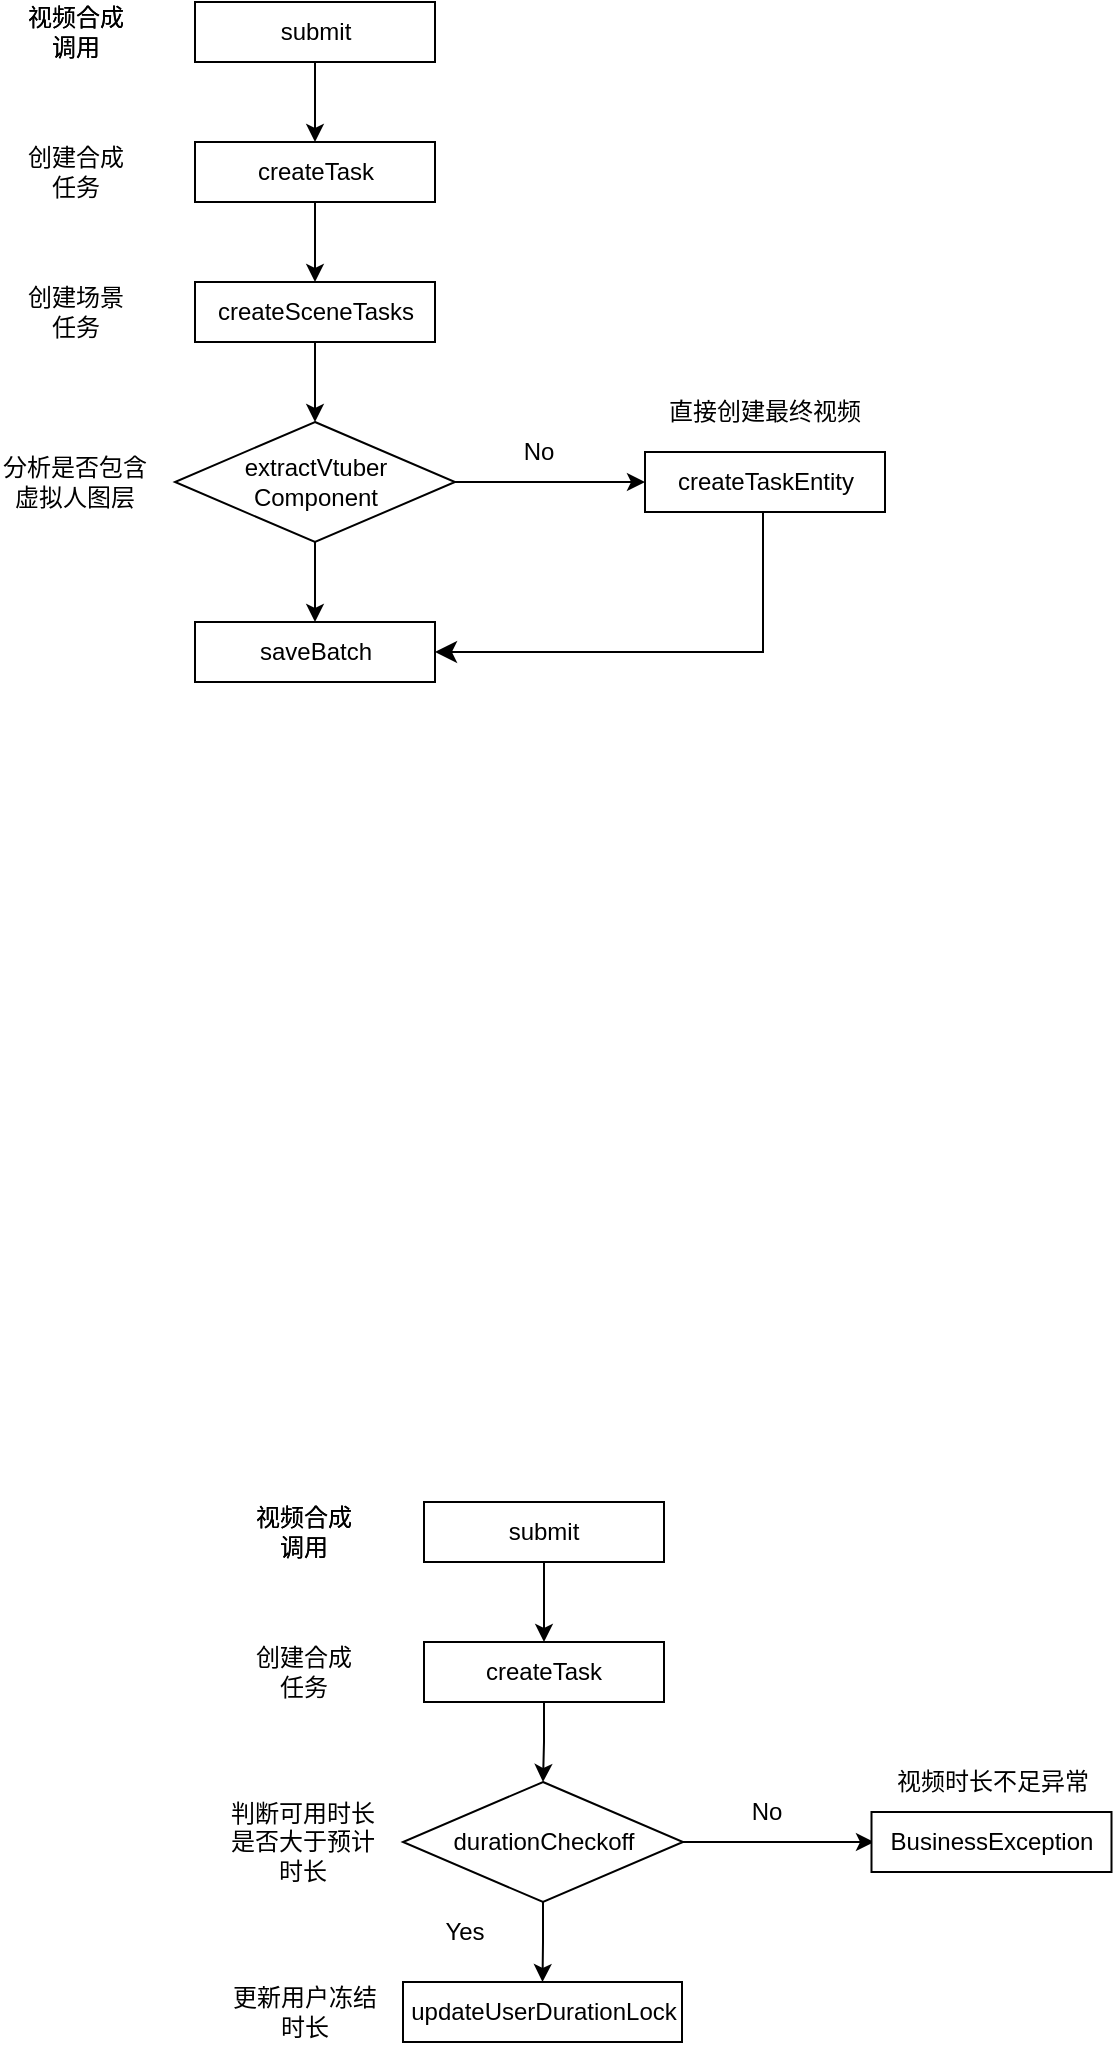 <mxfile version="21.3.3" type="github">
  <diagram name="Page-1" id="2YBvvXClWsGukQMizWep">
    <mxGraphModel dx="1434" dy="764" grid="1" gridSize="10" guides="1" tooltips="1" connect="1" arrows="1" fold="1" page="1" pageScale="1" pageWidth="850" pageHeight="1100" math="0" shadow="0">
      <root>
        <mxCell id="0" />
        <mxCell id="1" parent="0" />
        <mxCell id="4iZGEDI3hYGs3JJvgDZ3-13" value="" style="edgeStyle=orthogonalEdgeStyle;rounded=0;orthogonalLoop=1;jettySize=auto;html=1;" parent="1" source="4iZGEDI3hYGs3JJvgDZ3-11" target="4iZGEDI3hYGs3JJvgDZ3-12" edge="1">
          <mxGeometry relative="1" as="geometry" />
        </mxCell>
        <mxCell id="4iZGEDI3hYGs3JJvgDZ3-11" value="submit" style="rounded=0;whiteSpace=wrap;html=1;" parent="1" vertex="1">
          <mxGeometry x="187.5" y="20" width="120" height="30" as="geometry" />
        </mxCell>
        <mxCell id="4iZGEDI3hYGs3JJvgDZ3-18" value="" style="edgeStyle=orthogonalEdgeStyle;rounded=0;orthogonalLoop=1;jettySize=auto;html=1;" parent="1" source="4iZGEDI3hYGs3JJvgDZ3-12" target="4iZGEDI3hYGs3JJvgDZ3-17" edge="1">
          <mxGeometry relative="1" as="geometry" />
        </mxCell>
        <mxCell id="4iZGEDI3hYGs3JJvgDZ3-12" value="createTask" style="rounded=0;whiteSpace=wrap;html=1;" parent="1" vertex="1">
          <mxGeometry x="187.5" y="90" width="120" height="30" as="geometry" />
        </mxCell>
        <mxCell id="4iZGEDI3hYGs3JJvgDZ3-14" value="视频合成调用" style="text;html=1;strokeColor=none;fillColor=none;align=center;verticalAlign=middle;whiteSpace=wrap;rounded=0;" parent="1" vertex="1">
          <mxGeometry x="97.5" y="20" width="60" height="30" as="geometry" />
        </mxCell>
        <mxCell id="4iZGEDI3hYGs3JJvgDZ3-15" value="视频合成调用" style="text;html=1;strokeColor=none;fillColor=none;align=center;verticalAlign=middle;whiteSpace=wrap;rounded=0;" parent="1" vertex="1">
          <mxGeometry x="97.5" y="20" width="60" height="30" as="geometry" />
        </mxCell>
        <mxCell id="4iZGEDI3hYGs3JJvgDZ3-16" value="创建合成任务" style="text;html=1;strokeColor=none;fillColor=none;align=center;verticalAlign=middle;whiteSpace=wrap;rounded=0;" parent="1" vertex="1">
          <mxGeometry x="97.5" y="90" width="60" height="30" as="geometry" />
        </mxCell>
        <mxCell id="4iZGEDI3hYGs3JJvgDZ3-24" value="" style="edgeStyle=orthogonalEdgeStyle;rounded=0;orthogonalLoop=1;jettySize=auto;html=1;" parent="1" source="4iZGEDI3hYGs3JJvgDZ3-17" target="4iZGEDI3hYGs3JJvgDZ3-23" edge="1">
          <mxGeometry relative="1" as="geometry" />
        </mxCell>
        <mxCell id="4iZGEDI3hYGs3JJvgDZ3-17" value="createSceneTasks" style="rounded=0;whiteSpace=wrap;html=1;" parent="1" vertex="1">
          <mxGeometry x="187.5" y="160" width="120" height="30" as="geometry" />
        </mxCell>
        <mxCell id="4iZGEDI3hYGs3JJvgDZ3-19" value="创建场景任务" style="text;html=1;strokeColor=none;fillColor=none;align=center;verticalAlign=middle;whiteSpace=wrap;rounded=0;" parent="1" vertex="1">
          <mxGeometry x="97.5" y="160" width="60" height="30" as="geometry" />
        </mxCell>
        <mxCell id="4iZGEDI3hYGs3JJvgDZ3-22" value="分析是否包含虚拟人图层" style="text;html=1;strokeColor=none;fillColor=none;align=center;verticalAlign=middle;whiteSpace=wrap;rounded=0;" parent="1" vertex="1">
          <mxGeometry x="90" y="245" width="75" height="30" as="geometry" />
        </mxCell>
        <mxCell id="4iZGEDI3hYGs3JJvgDZ3-26" value="" style="edgeStyle=orthogonalEdgeStyle;rounded=0;orthogonalLoop=1;jettySize=auto;html=1;" parent="1" source="4iZGEDI3hYGs3JJvgDZ3-23" target="4iZGEDI3hYGs3JJvgDZ3-25" edge="1">
          <mxGeometry relative="1" as="geometry" />
        </mxCell>
        <mxCell id="4iZGEDI3hYGs3JJvgDZ3-30" value="" style="edgeStyle=orthogonalEdgeStyle;rounded=0;orthogonalLoop=1;jettySize=auto;html=1;" parent="1" source="4iZGEDI3hYGs3JJvgDZ3-23" target="4iZGEDI3hYGs3JJvgDZ3-29" edge="1">
          <mxGeometry relative="1" as="geometry" />
        </mxCell>
        <mxCell id="4iZGEDI3hYGs3JJvgDZ3-23" value="extractVtuber&lt;br&gt;Component" style="rhombus;whiteSpace=wrap;html=1;" parent="1" vertex="1">
          <mxGeometry x="177.5" y="230" width="140" height="60" as="geometry" />
        </mxCell>
        <mxCell id="4iZGEDI3hYGs3JJvgDZ3-25" value="createTaskEntity" style="whiteSpace=wrap;html=1;" parent="1" vertex="1">
          <mxGeometry x="412.5" y="245" width="120" height="30" as="geometry" />
        </mxCell>
        <mxCell id="4iZGEDI3hYGs3JJvgDZ3-27" value="直接创建最终视频" style="text;html=1;strokeColor=none;fillColor=none;align=center;verticalAlign=middle;whiteSpace=wrap;rounded=0;" parent="1" vertex="1">
          <mxGeometry x="421.25" y="210" width="102.5" height="30" as="geometry" />
        </mxCell>
        <mxCell id="4iZGEDI3hYGs3JJvgDZ3-28" value="No" style="text;html=1;strokeColor=none;fillColor=none;align=center;verticalAlign=middle;whiteSpace=wrap;rounded=0;" parent="1" vertex="1">
          <mxGeometry x="321.5" y="230" width="75" height="30" as="geometry" />
        </mxCell>
        <mxCell id="4iZGEDI3hYGs3JJvgDZ3-29" value="saveBatch" style="whiteSpace=wrap;html=1;" parent="1" vertex="1">
          <mxGeometry x="187.5" y="330" width="120" height="30" as="geometry" />
        </mxCell>
        <mxCell id="4iZGEDI3hYGs3JJvgDZ3-31" value="" style="edgeStyle=segmentEdgeStyle;endArrow=classic;html=1;curved=0;rounded=0;endSize=8;startSize=8;entryX=1;entryY=0.5;entryDx=0;entryDy=0;" parent="1" target="4iZGEDI3hYGs3JJvgDZ3-29" edge="1">
          <mxGeometry width="50" height="50" relative="1" as="geometry">
            <mxPoint x="471.5" y="275" as="sourcePoint" />
            <mxPoint x="321.5" y="345" as="targetPoint" />
            <Array as="points">
              <mxPoint x="471.5" y="345" />
            </Array>
          </mxGeometry>
        </mxCell>
        <mxCell id="g1H_-aPRmgLIkUjZUZrJ-1" value="" style="edgeStyle=orthogonalEdgeStyle;rounded=0;orthogonalLoop=1;jettySize=auto;html=1;" edge="1" parent="1" source="g1H_-aPRmgLIkUjZUZrJ-2" target="g1H_-aPRmgLIkUjZUZrJ-3">
          <mxGeometry relative="1" as="geometry" />
        </mxCell>
        <mxCell id="g1H_-aPRmgLIkUjZUZrJ-2" value="submit" style="rounded=0;whiteSpace=wrap;html=1;" vertex="1" parent="1">
          <mxGeometry x="302" y="770" width="120" height="30" as="geometry" />
        </mxCell>
        <mxCell id="g1H_-aPRmgLIkUjZUZrJ-3" value="createTask" style="rounded=0;whiteSpace=wrap;html=1;" vertex="1" parent="1">
          <mxGeometry x="302" y="840" width="120" height="30" as="geometry" />
        </mxCell>
        <mxCell id="g1H_-aPRmgLIkUjZUZrJ-4" value="视频合成调用" style="text;html=1;strokeColor=none;fillColor=none;align=center;verticalAlign=middle;whiteSpace=wrap;rounded=0;" vertex="1" parent="1">
          <mxGeometry x="212" y="770" width="60" height="30" as="geometry" />
        </mxCell>
        <mxCell id="g1H_-aPRmgLIkUjZUZrJ-5" value="视频合成调用" style="text;html=1;strokeColor=none;fillColor=none;align=center;verticalAlign=middle;whiteSpace=wrap;rounded=0;" vertex="1" parent="1">
          <mxGeometry x="212" y="770" width="60" height="30" as="geometry" />
        </mxCell>
        <mxCell id="g1H_-aPRmgLIkUjZUZrJ-6" value="创建合成任务" style="text;html=1;strokeColor=none;fillColor=none;align=center;verticalAlign=middle;whiteSpace=wrap;rounded=0;" vertex="1" parent="1">
          <mxGeometry x="212" y="840" width="60" height="30" as="geometry" />
        </mxCell>
        <mxCell id="g1H_-aPRmgLIkUjZUZrJ-17" value="" style="edgeStyle=orthogonalEdgeStyle;rounded=0;orthogonalLoop=1;jettySize=auto;html=1;exitX=0.5;exitY=1;exitDx=0;exitDy=0;" edge="1" parent="1" target="g1H_-aPRmgLIkUjZUZrJ-21" source="g1H_-aPRmgLIkUjZUZrJ-3">
          <mxGeometry relative="1" as="geometry">
            <mxPoint x="370" y="870" as="sourcePoint" />
          </mxGeometry>
        </mxCell>
        <mxCell id="g1H_-aPRmgLIkUjZUZrJ-18" value="判断可用时长是否大于预计时长" style="text;html=1;strokeColor=none;fillColor=none;align=center;verticalAlign=middle;whiteSpace=wrap;rounded=0;" vertex="1" parent="1">
          <mxGeometry x="204" y="925" width="75" height="30" as="geometry" />
        </mxCell>
        <mxCell id="g1H_-aPRmgLIkUjZUZrJ-19" value="" style="edgeStyle=orthogonalEdgeStyle;rounded=0;orthogonalLoop=1;jettySize=auto;html=1;" edge="1" parent="1" source="g1H_-aPRmgLIkUjZUZrJ-21">
          <mxGeometry relative="1" as="geometry">
            <mxPoint x="527" y="940" as="targetPoint" />
          </mxGeometry>
        </mxCell>
        <mxCell id="g1H_-aPRmgLIkUjZUZrJ-20" value="" style="edgeStyle=orthogonalEdgeStyle;rounded=0;orthogonalLoop=1;jettySize=auto;html=1;" edge="1" parent="1" source="g1H_-aPRmgLIkUjZUZrJ-21" target="g1H_-aPRmgLIkUjZUZrJ-24">
          <mxGeometry relative="1" as="geometry" />
        </mxCell>
        <mxCell id="g1H_-aPRmgLIkUjZUZrJ-21" value="durationCheckoff" style="rhombus;whiteSpace=wrap;html=1;" vertex="1" parent="1">
          <mxGeometry x="291.5" y="910" width="140" height="60" as="geometry" />
        </mxCell>
        <mxCell id="g1H_-aPRmgLIkUjZUZrJ-22" value="视频时长不足异常" style="text;html=1;strokeColor=none;fillColor=none;align=center;verticalAlign=middle;whiteSpace=wrap;rounded=0;" vertex="1" parent="1">
          <mxGeometry x="534.5" y="895" width="102.5" height="30" as="geometry" />
        </mxCell>
        <mxCell id="g1H_-aPRmgLIkUjZUZrJ-23" value="No" style="text;html=1;strokeColor=none;fillColor=none;align=center;verticalAlign=middle;whiteSpace=wrap;rounded=0;" vertex="1" parent="1">
          <mxGeometry x="435.5" y="910" width="75" height="30" as="geometry" />
        </mxCell>
        <mxCell id="g1H_-aPRmgLIkUjZUZrJ-24" value="updateUserDurationLock" style="whiteSpace=wrap;html=1;" vertex="1" parent="1">
          <mxGeometry x="291.5" y="1010" width="139.5" height="30" as="geometry" />
        </mxCell>
        <mxCell id="g1H_-aPRmgLIkUjZUZrJ-26" value="BusinessException" style="whiteSpace=wrap;html=1;" vertex="1" parent="1">
          <mxGeometry x="525.75" y="925" width="120" height="30" as="geometry" />
        </mxCell>
        <mxCell id="g1H_-aPRmgLIkUjZUZrJ-27" value="更新用户冻结时长" style="text;html=1;strokeColor=none;fillColor=none;align=center;verticalAlign=middle;whiteSpace=wrap;rounded=0;" vertex="1" parent="1">
          <mxGeometry x="204.5" y="1010" width="75" height="30" as="geometry" />
        </mxCell>
        <mxCell id="g1H_-aPRmgLIkUjZUZrJ-28" value="Yes" style="text;html=1;strokeColor=none;fillColor=none;align=center;verticalAlign=middle;whiteSpace=wrap;rounded=0;" vertex="1" parent="1">
          <mxGeometry x="284.5" y="970" width="75" height="30" as="geometry" />
        </mxCell>
      </root>
    </mxGraphModel>
  </diagram>
</mxfile>
